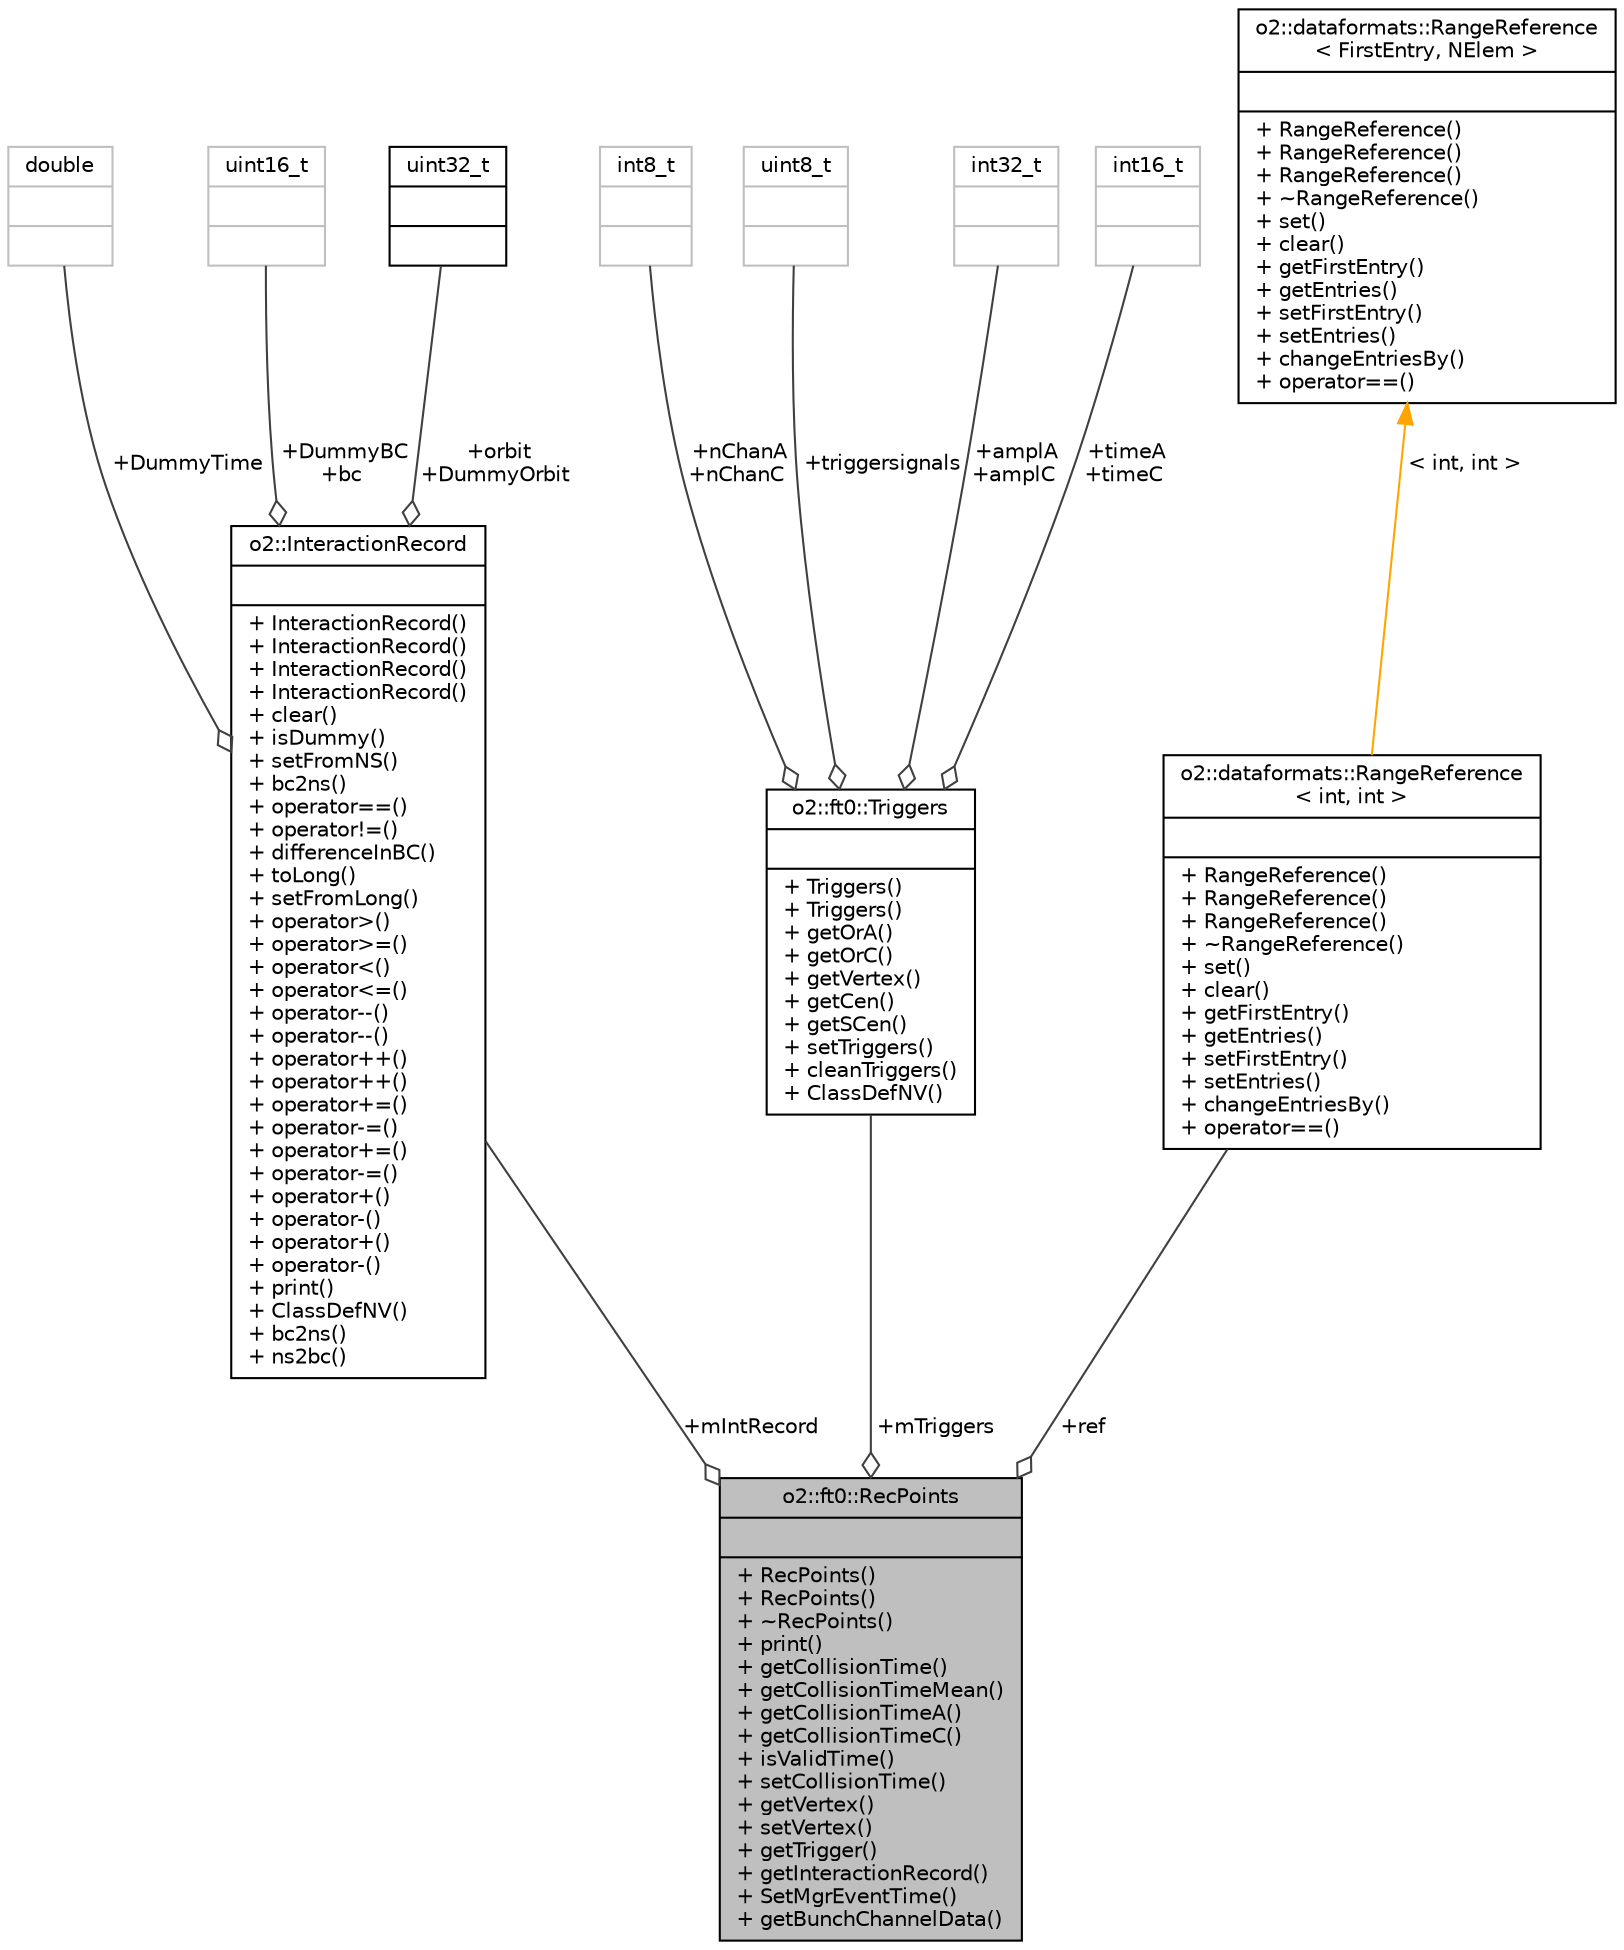 digraph "o2::ft0::RecPoints"
{
 // INTERACTIVE_SVG=YES
  bgcolor="transparent";
  edge [fontname="Helvetica",fontsize="10",labelfontname="Helvetica",labelfontsize="10"];
  node [fontname="Helvetica",fontsize="10",shape=record];
  Node1 [label="{o2::ft0::RecPoints\n||+ RecPoints()\l+ RecPoints()\l+ ~RecPoints()\l+ print()\l+ getCollisionTime()\l+ getCollisionTimeMean()\l+ getCollisionTimeA()\l+ getCollisionTimeC()\l+ isValidTime()\l+ setCollisionTime()\l+ getVertex()\l+ setVertex()\l+ getTrigger()\l+ getInteractionRecord()\l+ SetMgrEventTime()\l+ getBunchChannelData()\l}",height=0.2,width=0.4,color="black", fillcolor="grey75", style="filled", fontcolor="black"];
  Node2 -> Node1 [color="grey25",fontsize="10",style="solid",label=" +mIntRecord" ,arrowhead="odiamond",fontname="Helvetica"];
  Node2 [label="{o2::InteractionRecord\n||+ InteractionRecord()\l+ InteractionRecord()\l+ InteractionRecord()\l+ InteractionRecord()\l+ clear()\l+ isDummy()\l+ setFromNS()\l+ bc2ns()\l+ operator==()\l+ operator!=()\l+ differenceInBC()\l+ toLong()\l+ setFromLong()\l+ operator\>()\l+ operator\>=()\l+ operator\<()\l+ operator\<=()\l+ operator--()\l+ operator--()\l+ operator++()\l+ operator++()\l+ operator+=()\l+ operator-=()\l+ operator+=()\l+ operator-=()\l+ operator+()\l+ operator-()\l+ operator+()\l+ operator-()\l+ print()\l+ ClassDefNV()\l+ bc2ns()\l+ ns2bc()\l}",height=0.2,width=0.4,color="black",URL="$d1/d21/structo2_1_1InteractionRecord.html"];
  Node3 -> Node2 [color="grey25",fontsize="10",style="solid",label=" +DummyTime" ,arrowhead="odiamond",fontname="Helvetica"];
  Node3 [label="{double\n||}",height=0.2,width=0.4,color="grey75"];
  Node4 -> Node2 [color="grey25",fontsize="10",style="solid",label=" +DummyBC\n+bc" ,arrowhead="odiamond",fontname="Helvetica"];
  Node4 [label="{uint16_t\n||}",height=0.2,width=0.4,color="grey75"];
  Node5 -> Node2 [color="grey25",fontsize="10",style="solid",label=" +orbit\n+DummyOrbit" ,arrowhead="odiamond",fontname="Helvetica"];
  Node5 [label="{uint32_t\n||}",height=0.2,width=0.4,color="black",URL="$d3/d87/classuint32__t.html"];
  Node6 -> Node1 [color="grey25",fontsize="10",style="solid",label=" +mTriggers" ,arrowhead="odiamond",fontname="Helvetica"];
  Node6 [label="{o2::ft0::Triggers\n||+ Triggers()\l+ Triggers()\l+ getOrA()\l+ getOrC()\l+ getVertex()\l+ getCen()\l+ getSCen()\l+ setTriggers()\l+ cleanTriggers()\l+ ClassDefNV()\l}",height=0.2,width=0.4,color="black",URL="$db/df8/structo2_1_1ft0_1_1Triggers.html"];
  Node7 -> Node6 [color="grey25",fontsize="10",style="solid",label=" +nChanA\n+nChanC" ,arrowhead="odiamond",fontname="Helvetica"];
  Node7 [label="{int8_t\n||}",height=0.2,width=0.4,color="grey75"];
  Node8 -> Node6 [color="grey25",fontsize="10",style="solid",label=" +triggersignals" ,arrowhead="odiamond",fontname="Helvetica"];
  Node8 [label="{uint8_t\n||}",height=0.2,width=0.4,color="grey75"];
  Node9 -> Node6 [color="grey25",fontsize="10",style="solid",label=" +amplA\n+amplC" ,arrowhead="odiamond",fontname="Helvetica"];
  Node9 [label="{int32_t\n||}",height=0.2,width=0.4,color="grey75"];
  Node10 -> Node6 [color="grey25",fontsize="10",style="solid",label=" +timeA\n+timeC" ,arrowhead="odiamond",fontname="Helvetica"];
  Node10 [label="{int16_t\n||}",height=0.2,width=0.4,color="grey75"];
  Node11 -> Node1 [color="grey25",fontsize="10",style="solid",label=" +ref" ,arrowhead="odiamond",fontname="Helvetica"];
  Node11 [label="{o2::dataformats::RangeReference\l\< int, int \>\n||+ RangeReference()\l+ RangeReference()\l+ RangeReference()\l+ ~RangeReference()\l+ set()\l+ clear()\l+ getFirstEntry()\l+ getEntries()\l+ setFirstEntry()\l+ setEntries()\l+ changeEntriesBy()\l+ operator==()\l}",height=0.2,width=0.4,color="black",URL="$d7/dc7/classo2_1_1dataformats_1_1RangeReference.html"];
  Node12 -> Node11 [dir="back",color="orange",fontsize="10",style="solid",label=" \< int, int \>" ,fontname="Helvetica"];
  Node12 [label="{o2::dataformats::RangeReference\l\< FirstEntry, NElem \>\n||+ RangeReference()\l+ RangeReference()\l+ RangeReference()\l+ ~RangeReference()\l+ set()\l+ clear()\l+ getFirstEntry()\l+ getEntries()\l+ setFirstEntry()\l+ setEntries()\l+ changeEntriesBy()\l+ operator==()\l}",height=0.2,width=0.4,color="black",URL="$d7/dc7/classo2_1_1dataformats_1_1RangeReference.html"];
}
